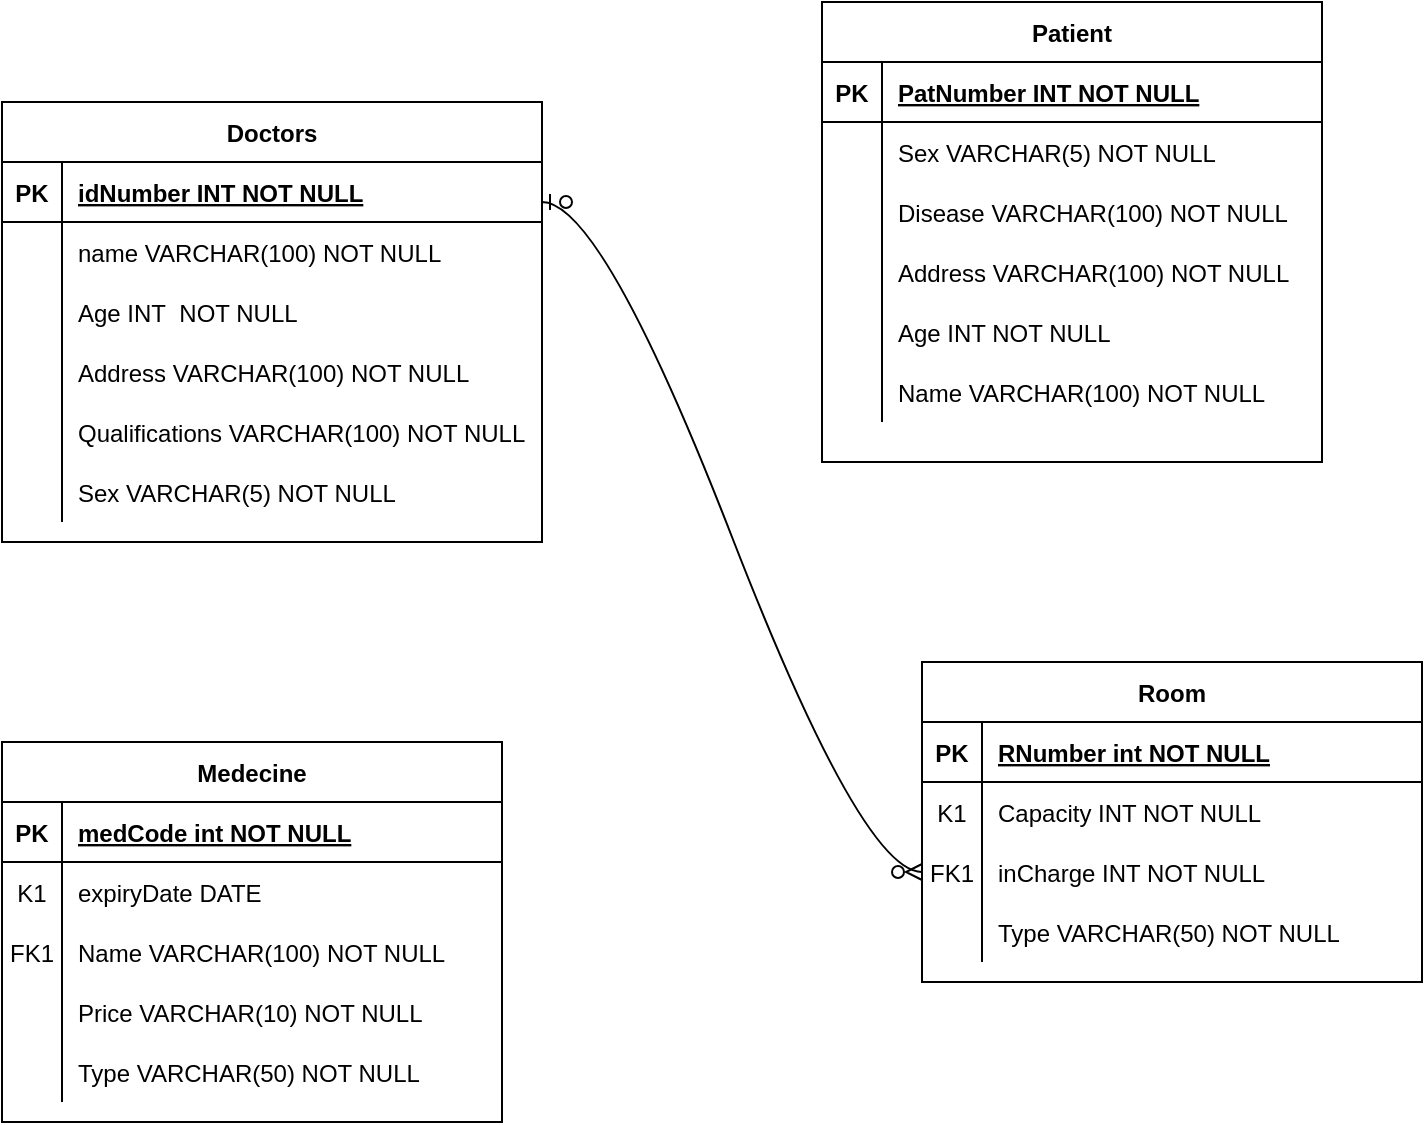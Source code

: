 <mxfile version="17.4.6" type="github">
  <diagram id="R2lEEEUBdFMjLlhIrx00" name="Page-1">
    <mxGraphModel dx="865" dy="488" grid="1" gridSize="10" guides="1" tooltips="1" connect="1" arrows="1" fold="1" page="1" pageScale="1" pageWidth="850" pageHeight="1100" math="0" shadow="0" extFonts="Permanent Marker^https://fonts.googleapis.com/css?family=Permanent+Marker">
      <root>
        <mxCell id="0" />
        <mxCell id="1" parent="0" />
        <mxCell id="ur4iIDLG72c8t3z0xeiw-1" value="Patient" style="shape=table;startSize=30;container=1;collapsible=1;childLayout=tableLayout;fixedRows=1;rowLines=0;fontStyle=1;align=center;resizeLast=1;" parent="1" vertex="1">
          <mxGeometry x="510" y="30" width="250" height="230" as="geometry" />
        </mxCell>
        <mxCell id="ur4iIDLG72c8t3z0xeiw-2" value="" style="shape=partialRectangle;collapsible=0;dropTarget=0;pointerEvents=0;fillColor=none;points=[[0,0.5],[1,0.5]];portConstraint=eastwest;top=0;left=0;right=0;bottom=1;" parent="ur4iIDLG72c8t3z0xeiw-1" vertex="1">
          <mxGeometry y="30" width="250" height="30" as="geometry" />
        </mxCell>
        <mxCell id="ur4iIDLG72c8t3z0xeiw-3" value="PK" style="shape=partialRectangle;overflow=hidden;connectable=0;fillColor=none;top=0;left=0;bottom=0;right=0;fontStyle=1;" parent="ur4iIDLG72c8t3z0xeiw-2" vertex="1">
          <mxGeometry width="30" height="30" as="geometry">
            <mxRectangle width="30" height="30" as="alternateBounds" />
          </mxGeometry>
        </mxCell>
        <mxCell id="ur4iIDLG72c8t3z0xeiw-4" value="PatNumber INT NOT NULL " style="shape=partialRectangle;overflow=hidden;connectable=0;fillColor=none;top=0;left=0;bottom=0;right=0;align=left;spacingLeft=6;fontStyle=5;" parent="ur4iIDLG72c8t3z0xeiw-2" vertex="1">
          <mxGeometry x="30" width="220" height="30" as="geometry">
            <mxRectangle width="220" height="30" as="alternateBounds" />
          </mxGeometry>
        </mxCell>
        <mxCell id="ur4iIDLG72c8t3z0xeiw-5" value="" style="shape=partialRectangle;collapsible=0;dropTarget=0;pointerEvents=0;fillColor=none;points=[[0,0.5],[1,0.5]];portConstraint=eastwest;top=0;left=0;right=0;bottom=0;" parent="ur4iIDLG72c8t3z0xeiw-1" vertex="1">
          <mxGeometry y="60" width="250" height="30" as="geometry" />
        </mxCell>
        <mxCell id="ur4iIDLG72c8t3z0xeiw-6" value="" style="shape=partialRectangle;overflow=hidden;connectable=0;fillColor=none;top=0;left=0;bottom=0;right=0;" parent="ur4iIDLG72c8t3z0xeiw-5" vertex="1">
          <mxGeometry width="30" height="30" as="geometry">
            <mxRectangle width="30" height="30" as="alternateBounds" />
          </mxGeometry>
        </mxCell>
        <mxCell id="ur4iIDLG72c8t3z0xeiw-7" value="Sex VARCHAR(5) NOT NULL" style="shape=partialRectangle;overflow=hidden;connectable=0;fillColor=none;top=0;left=0;bottom=0;right=0;align=left;spacingLeft=6;" parent="ur4iIDLG72c8t3z0xeiw-5" vertex="1">
          <mxGeometry x="30" width="220" height="30" as="geometry">
            <mxRectangle width="220" height="30" as="alternateBounds" />
          </mxGeometry>
        </mxCell>
        <mxCell id="ur4iIDLG72c8t3z0xeiw-8" value="" style="shape=partialRectangle;collapsible=0;dropTarget=0;pointerEvents=0;fillColor=none;points=[[0,0.5],[1,0.5]];portConstraint=eastwest;top=0;left=0;right=0;bottom=0;" parent="ur4iIDLG72c8t3z0xeiw-1" vertex="1">
          <mxGeometry y="90" width="250" height="30" as="geometry" />
        </mxCell>
        <mxCell id="ur4iIDLG72c8t3z0xeiw-9" value="" style="shape=partialRectangle;overflow=hidden;connectable=0;fillColor=none;top=0;left=0;bottom=0;right=0;" parent="ur4iIDLG72c8t3z0xeiw-8" vertex="1">
          <mxGeometry width="30" height="30" as="geometry">
            <mxRectangle width="30" height="30" as="alternateBounds" />
          </mxGeometry>
        </mxCell>
        <mxCell id="ur4iIDLG72c8t3z0xeiw-10" value="Disease VARCHAR(100) NOT NULL" style="shape=partialRectangle;overflow=hidden;connectable=0;fillColor=none;top=0;left=0;bottom=0;right=0;align=left;spacingLeft=6;" parent="ur4iIDLG72c8t3z0xeiw-8" vertex="1">
          <mxGeometry x="30" width="220" height="30" as="geometry">
            <mxRectangle width="220" height="30" as="alternateBounds" />
          </mxGeometry>
        </mxCell>
        <mxCell id="ur4iIDLG72c8t3z0xeiw-11" value="" style="shape=partialRectangle;collapsible=0;dropTarget=0;pointerEvents=0;fillColor=none;points=[[0,0.5],[1,0.5]];portConstraint=eastwest;top=0;left=0;right=0;bottom=0;" parent="ur4iIDLG72c8t3z0xeiw-1" vertex="1">
          <mxGeometry y="120" width="250" height="30" as="geometry" />
        </mxCell>
        <mxCell id="ur4iIDLG72c8t3z0xeiw-12" value="" style="shape=partialRectangle;overflow=hidden;connectable=0;fillColor=none;top=0;left=0;bottom=0;right=0;" parent="ur4iIDLG72c8t3z0xeiw-11" vertex="1">
          <mxGeometry width="30" height="30" as="geometry">
            <mxRectangle width="30" height="30" as="alternateBounds" />
          </mxGeometry>
        </mxCell>
        <mxCell id="ur4iIDLG72c8t3z0xeiw-13" value="Address VARCHAR(100) NOT NULL" style="shape=partialRectangle;overflow=hidden;connectable=0;fillColor=none;top=0;left=0;bottom=0;right=0;align=left;spacingLeft=6;" parent="ur4iIDLG72c8t3z0xeiw-11" vertex="1">
          <mxGeometry x="30" width="220" height="30" as="geometry">
            <mxRectangle width="220" height="30" as="alternateBounds" />
          </mxGeometry>
        </mxCell>
        <mxCell id="ur4iIDLG72c8t3z0xeiw-14" value="" style="shape=partialRectangle;collapsible=0;dropTarget=0;pointerEvents=0;fillColor=none;points=[[0,0.5],[1,0.5]];portConstraint=eastwest;top=0;left=0;right=0;bottom=0;" parent="ur4iIDLG72c8t3z0xeiw-1" vertex="1">
          <mxGeometry y="150" width="250" height="30" as="geometry" />
        </mxCell>
        <mxCell id="ur4iIDLG72c8t3z0xeiw-15" value="" style="shape=partialRectangle;overflow=hidden;connectable=0;fillColor=none;top=0;left=0;bottom=0;right=0;" parent="ur4iIDLG72c8t3z0xeiw-14" vertex="1">
          <mxGeometry width="30" height="30" as="geometry">
            <mxRectangle width="30" height="30" as="alternateBounds" />
          </mxGeometry>
        </mxCell>
        <mxCell id="ur4iIDLG72c8t3z0xeiw-16" value="Age INT NOT NULL" style="shape=partialRectangle;overflow=hidden;connectable=0;fillColor=none;top=0;left=0;bottom=0;right=0;align=left;spacingLeft=6;" parent="ur4iIDLG72c8t3z0xeiw-14" vertex="1">
          <mxGeometry x="30" width="220" height="30" as="geometry">
            <mxRectangle width="220" height="30" as="alternateBounds" />
          </mxGeometry>
        </mxCell>
        <mxCell id="ur4iIDLG72c8t3z0xeiw-17" value="" style="shape=partialRectangle;collapsible=0;dropTarget=0;pointerEvents=0;fillColor=none;points=[[0,0.5],[1,0.5]];portConstraint=eastwest;top=0;left=0;right=0;bottom=0;" parent="ur4iIDLG72c8t3z0xeiw-1" vertex="1">
          <mxGeometry y="180" width="250" height="30" as="geometry" />
        </mxCell>
        <mxCell id="ur4iIDLG72c8t3z0xeiw-18" value="" style="shape=partialRectangle;overflow=hidden;connectable=0;fillColor=none;top=0;left=0;bottom=0;right=0;" parent="ur4iIDLG72c8t3z0xeiw-17" vertex="1">
          <mxGeometry width="30" height="30" as="geometry">
            <mxRectangle width="30" height="30" as="alternateBounds" />
          </mxGeometry>
        </mxCell>
        <mxCell id="ur4iIDLG72c8t3z0xeiw-19" value="Name VARCHAR(100) NOT NULL" style="shape=partialRectangle;overflow=hidden;connectable=0;fillColor=none;top=0;left=0;bottom=0;right=0;align=left;spacingLeft=6;" parent="ur4iIDLG72c8t3z0xeiw-17" vertex="1">
          <mxGeometry x="30" width="220" height="30" as="geometry">
            <mxRectangle width="220" height="30" as="alternateBounds" />
          </mxGeometry>
        </mxCell>
        <mxCell id="ur4iIDLG72c8t3z0xeiw-20" value="Room" style="shape=table;startSize=30;container=1;collapsible=1;childLayout=tableLayout;fixedRows=1;rowLines=0;fontStyle=1;align=center;resizeLast=1;" parent="1" vertex="1">
          <mxGeometry x="560" y="360" width="250" height="160" as="geometry" />
        </mxCell>
        <mxCell id="ur4iIDLG72c8t3z0xeiw-21" value="" style="shape=partialRectangle;collapsible=0;dropTarget=0;pointerEvents=0;fillColor=none;points=[[0,0.5],[1,0.5]];portConstraint=eastwest;top=0;left=0;right=0;bottom=1;" parent="ur4iIDLG72c8t3z0xeiw-20" vertex="1">
          <mxGeometry y="30" width="250" height="30" as="geometry" />
        </mxCell>
        <mxCell id="ur4iIDLG72c8t3z0xeiw-22" value="PK" style="shape=partialRectangle;overflow=hidden;connectable=0;fillColor=none;top=0;left=0;bottom=0;right=0;fontStyle=1;" parent="ur4iIDLG72c8t3z0xeiw-21" vertex="1">
          <mxGeometry width="30" height="30" as="geometry">
            <mxRectangle width="30" height="30" as="alternateBounds" />
          </mxGeometry>
        </mxCell>
        <mxCell id="ur4iIDLG72c8t3z0xeiw-23" value="RNumber int NOT NULL " style="shape=partialRectangle;overflow=hidden;connectable=0;fillColor=none;top=0;left=0;bottom=0;right=0;align=left;spacingLeft=6;fontStyle=5;" parent="ur4iIDLG72c8t3z0xeiw-21" vertex="1">
          <mxGeometry x="30" width="220" height="30" as="geometry">
            <mxRectangle width="220" height="30" as="alternateBounds" />
          </mxGeometry>
        </mxCell>
        <mxCell id="ur4iIDLG72c8t3z0xeiw-24" value="" style="shape=partialRectangle;collapsible=0;dropTarget=0;pointerEvents=0;fillColor=none;points=[[0,0.5],[1,0.5]];portConstraint=eastwest;top=0;left=0;right=0;bottom=0;" parent="ur4iIDLG72c8t3z0xeiw-20" vertex="1">
          <mxGeometry y="60" width="250" height="30" as="geometry" />
        </mxCell>
        <mxCell id="ur4iIDLG72c8t3z0xeiw-25" value="K1" style="shape=partialRectangle;overflow=hidden;connectable=0;fillColor=none;top=0;left=0;bottom=0;right=0;" parent="ur4iIDLG72c8t3z0xeiw-24" vertex="1">
          <mxGeometry width="30" height="30" as="geometry">
            <mxRectangle width="30" height="30" as="alternateBounds" />
          </mxGeometry>
        </mxCell>
        <mxCell id="ur4iIDLG72c8t3z0xeiw-26" value="Capacity INT NOT NULL" style="shape=partialRectangle;overflow=hidden;connectable=0;fillColor=none;top=0;left=0;bottom=0;right=0;align=left;spacingLeft=6;" parent="ur4iIDLG72c8t3z0xeiw-24" vertex="1">
          <mxGeometry x="30" width="220" height="30" as="geometry">
            <mxRectangle width="220" height="30" as="alternateBounds" />
          </mxGeometry>
        </mxCell>
        <mxCell id="ur4iIDLG72c8t3z0xeiw-27" value="" style="shape=partialRectangle;collapsible=0;dropTarget=0;pointerEvents=0;fillColor=none;points=[[0,0.5],[1,0.5]];portConstraint=eastwest;top=0;left=0;right=0;bottom=0;" parent="ur4iIDLG72c8t3z0xeiw-20" vertex="1">
          <mxGeometry y="90" width="250" height="30" as="geometry" />
        </mxCell>
        <mxCell id="ur4iIDLG72c8t3z0xeiw-28" value="FK1" style="shape=partialRectangle;overflow=hidden;connectable=0;fillColor=none;top=0;left=0;bottom=0;right=0;" parent="ur4iIDLG72c8t3z0xeiw-27" vertex="1">
          <mxGeometry width="30" height="30" as="geometry">
            <mxRectangle width="30" height="30" as="alternateBounds" />
          </mxGeometry>
        </mxCell>
        <mxCell id="ur4iIDLG72c8t3z0xeiw-29" value="inCharge INT NOT NULL" style="shape=partialRectangle;overflow=hidden;connectable=0;fillColor=none;top=0;left=0;bottom=0;right=0;align=left;spacingLeft=6;" parent="ur4iIDLG72c8t3z0xeiw-27" vertex="1">
          <mxGeometry x="30" width="220" height="30" as="geometry">
            <mxRectangle width="220" height="30" as="alternateBounds" />
          </mxGeometry>
        </mxCell>
        <mxCell id="ur4iIDLG72c8t3z0xeiw-30" value="" style="shape=partialRectangle;collapsible=0;dropTarget=0;pointerEvents=0;fillColor=none;points=[[0,0.5],[1,0.5]];portConstraint=eastwest;top=0;left=0;right=0;bottom=0;" parent="ur4iIDLG72c8t3z0xeiw-20" vertex="1">
          <mxGeometry y="120" width="250" height="30" as="geometry" />
        </mxCell>
        <mxCell id="ur4iIDLG72c8t3z0xeiw-31" value="" style="shape=partialRectangle;overflow=hidden;connectable=0;fillColor=none;top=0;left=0;bottom=0;right=0;" parent="ur4iIDLG72c8t3z0xeiw-30" vertex="1">
          <mxGeometry width="30" height="30" as="geometry">
            <mxRectangle width="30" height="30" as="alternateBounds" />
          </mxGeometry>
        </mxCell>
        <mxCell id="ur4iIDLG72c8t3z0xeiw-32" value="Type VARCHAR(50) NOT NULL" style="shape=partialRectangle;overflow=hidden;connectable=0;fillColor=none;top=0;left=0;bottom=0;right=0;align=left;spacingLeft=6;" parent="ur4iIDLG72c8t3z0xeiw-30" vertex="1">
          <mxGeometry x="30" width="220" height="30" as="geometry">
            <mxRectangle width="220" height="30" as="alternateBounds" />
          </mxGeometry>
        </mxCell>
        <mxCell id="ur4iIDLG72c8t3z0xeiw-33" value="Doctors" style="shape=table;startSize=30;container=1;collapsible=1;childLayout=tableLayout;fixedRows=1;rowLines=0;fontStyle=1;align=center;resizeLast=1;" parent="1" vertex="1">
          <mxGeometry x="100" y="80" width="270" height="220" as="geometry" />
        </mxCell>
        <mxCell id="ur4iIDLG72c8t3z0xeiw-34" value="" style="shape=partialRectangle;collapsible=0;dropTarget=0;pointerEvents=0;fillColor=none;points=[[0,0.5],[1,0.5]];portConstraint=eastwest;top=0;left=0;right=0;bottom=1;" parent="ur4iIDLG72c8t3z0xeiw-33" vertex="1">
          <mxGeometry y="30" width="270" height="30" as="geometry" />
        </mxCell>
        <mxCell id="ur4iIDLG72c8t3z0xeiw-35" value="PK" style="shape=partialRectangle;overflow=hidden;connectable=0;fillColor=none;top=0;left=0;bottom=0;right=0;fontStyle=1;" parent="ur4iIDLG72c8t3z0xeiw-34" vertex="1">
          <mxGeometry width="30" height="30" as="geometry">
            <mxRectangle width="30" height="30" as="alternateBounds" />
          </mxGeometry>
        </mxCell>
        <mxCell id="ur4iIDLG72c8t3z0xeiw-36" value="idNumber INT NOT NULL " style="shape=partialRectangle;overflow=hidden;connectable=0;fillColor=none;top=0;left=0;bottom=0;right=0;align=left;spacingLeft=6;fontStyle=5;" parent="ur4iIDLG72c8t3z0xeiw-34" vertex="1">
          <mxGeometry x="30" width="240" height="30" as="geometry">
            <mxRectangle width="240" height="30" as="alternateBounds" />
          </mxGeometry>
        </mxCell>
        <mxCell id="ur4iIDLG72c8t3z0xeiw-37" value="" style="shape=partialRectangle;collapsible=0;dropTarget=0;pointerEvents=0;fillColor=none;points=[[0,0.5],[1,0.5]];portConstraint=eastwest;top=0;left=0;right=0;bottom=0;" parent="ur4iIDLG72c8t3z0xeiw-33" vertex="1">
          <mxGeometry y="60" width="270" height="30" as="geometry" />
        </mxCell>
        <mxCell id="ur4iIDLG72c8t3z0xeiw-38" value="" style="shape=partialRectangle;overflow=hidden;connectable=0;fillColor=none;top=0;left=0;bottom=0;right=0;" parent="ur4iIDLG72c8t3z0xeiw-37" vertex="1">
          <mxGeometry width="30" height="30" as="geometry">
            <mxRectangle width="30" height="30" as="alternateBounds" />
          </mxGeometry>
        </mxCell>
        <mxCell id="ur4iIDLG72c8t3z0xeiw-39" value="name VARCHAR(100) NOT NULL" style="shape=partialRectangle;overflow=hidden;connectable=0;fillColor=none;top=0;left=0;bottom=0;right=0;align=left;spacingLeft=6;" parent="ur4iIDLG72c8t3z0xeiw-37" vertex="1">
          <mxGeometry x="30" width="240" height="30" as="geometry">
            <mxRectangle width="240" height="30" as="alternateBounds" />
          </mxGeometry>
        </mxCell>
        <mxCell id="ur4iIDLG72c8t3z0xeiw-40" value="" style="shape=partialRectangle;collapsible=0;dropTarget=0;pointerEvents=0;fillColor=none;points=[[0,0.5],[1,0.5]];portConstraint=eastwest;top=0;left=0;right=0;bottom=0;" parent="ur4iIDLG72c8t3z0xeiw-33" vertex="1">
          <mxGeometry y="90" width="270" height="30" as="geometry" />
        </mxCell>
        <mxCell id="ur4iIDLG72c8t3z0xeiw-41" value="" style="shape=partialRectangle;overflow=hidden;connectable=0;fillColor=none;top=0;left=0;bottom=0;right=0;" parent="ur4iIDLG72c8t3z0xeiw-40" vertex="1">
          <mxGeometry width="30" height="30" as="geometry">
            <mxRectangle width="30" height="30" as="alternateBounds" />
          </mxGeometry>
        </mxCell>
        <mxCell id="ur4iIDLG72c8t3z0xeiw-42" value="Age INT  NOT NULL" style="shape=partialRectangle;overflow=hidden;connectable=0;fillColor=none;top=0;left=0;bottom=0;right=0;align=left;spacingLeft=6;" parent="ur4iIDLG72c8t3z0xeiw-40" vertex="1">
          <mxGeometry x="30" width="240" height="30" as="geometry">
            <mxRectangle width="240" height="30" as="alternateBounds" />
          </mxGeometry>
        </mxCell>
        <mxCell id="ur4iIDLG72c8t3z0xeiw-43" value="" style="shape=partialRectangle;collapsible=0;dropTarget=0;pointerEvents=0;fillColor=none;points=[[0,0.5],[1,0.5]];portConstraint=eastwest;top=0;left=0;right=0;bottom=0;" parent="ur4iIDLG72c8t3z0xeiw-33" vertex="1">
          <mxGeometry y="120" width="270" height="30" as="geometry" />
        </mxCell>
        <mxCell id="ur4iIDLG72c8t3z0xeiw-44" value="" style="shape=partialRectangle;overflow=hidden;connectable=0;fillColor=none;top=0;left=0;bottom=0;right=0;" parent="ur4iIDLG72c8t3z0xeiw-43" vertex="1">
          <mxGeometry width="30" height="30" as="geometry">
            <mxRectangle width="30" height="30" as="alternateBounds" />
          </mxGeometry>
        </mxCell>
        <mxCell id="ur4iIDLG72c8t3z0xeiw-45" value="Address VARCHAR(100) NOT NULL" style="shape=partialRectangle;overflow=hidden;connectable=0;fillColor=none;top=0;left=0;bottom=0;right=0;align=left;spacingLeft=6;" parent="ur4iIDLG72c8t3z0xeiw-43" vertex="1">
          <mxGeometry x="30" width="240" height="30" as="geometry">
            <mxRectangle width="240" height="30" as="alternateBounds" />
          </mxGeometry>
        </mxCell>
        <mxCell id="ur4iIDLG72c8t3z0xeiw-46" value="" style="shape=partialRectangle;collapsible=0;dropTarget=0;pointerEvents=0;fillColor=none;points=[[0,0.5],[1,0.5]];portConstraint=eastwest;top=0;left=0;right=0;bottom=0;" parent="ur4iIDLG72c8t3z0xeiw-33" vertex="1">
          <mxGeometry y="150" width="270" height="30" as="geometry" />
        </mxCell>
        <mxCell id="ur4iIDLG72c8t3z0xeiw-47" value="" style="shape=partialRectangle;overflow=hidden;connectable=0;fillColor=none;top=0;left=0;bottom=0;right=0;" parent="ur4iIDLG72c8t3z0xeiw-46" vertex="1">
          <mxGeometry width="30" height="30" as="geometry">
            <mxRectangle width="30" height="30" as="alternateBounds" />
          </mxGeometry>
        </mxCell>
        <mxCell id="ur4iIDLG72c8t3z0xeiw-48" value="Qualifications VARCHAR(100) NOT NULL" style="shape=partialRectangle;overflow=hidden;connectable=0;fillColor=none;top=0;left=0;bottom=0;right=0;align=left;spacingLeft=6;" parent="ur4iIDLG72c8t3z0xeiw-46" vertex="1">
          <mxGeometry x="30" width="240" height="30" as="geometry">
            <mxRectangle width="240" height="30" as="alternateBounds" />
          </mxGeometry>
        </mxCell>
        <mxCell id="ur4iIDLG72c8t3z0xeiw-49" value="" style="shape=partialRectangle;collapsible=0;dropTarget=0;pointerEvents=0;fillColor=none;points=[[0,0.5],[1,0.5]];portConstraint=eastwest;top=0;left=0;right=0;bottom=0;" parent="ur4iIDLG72c8t3z0xeiw-33" vertex="1">
          <mxGeometry y="180" width="270" height="30" as="geometry" />
        </mxCell>
        <mxCell id="ur4iIDLG72c8t3z0xeiw-50" value="" style="shape=partialRectangle;overflow=hidden;connectable=0;fillColor=none;top=0;left=0;bottom=0;right=0;" parent="ur4iIDLG72c8t3z0xeiw-49" vertex="1">
          <mxGeometry width="30" height="30" as="geometry">
            <mxRectangle width="30" height="30" as="alternateBounds" />
          </mxGeometry>
        </mxCell>
        <mxCell id="ur4iIDLG72c8t3z0xeiw-51" value="Sex VARCHAR(5) NOT NULL" style="shape=partialRectangle;overflow=hidden;connectable=0;fillColor=none;top=0;left=0;bottom=0;right=0;align=left;spacingLeft=6;" parent="ur4iIDLG72c8t3z0xeiw-49" vertex="1">
          <mxGeometry x="30" width="240" height="30" as="geometry">
            <mxRectangle width="240" height="30" as="alternateBounds" />
          </mxGeometry>
        </mxCell>
        <mxCell id="ur4iIDLG72c8t3z0xeiw-52" value="Medecine" style="shape=table;startSize=30;container=1;collapsible=1;childLayout=tableLayout;fixedRows=1;rowLines=0;fontStyle=1;align=center;resizeLast=1;" parent="1" vertex="1">
          <mxGeometry x="100" y="400" width="250" height="190" as="geometry" />
        </mxCell>
        <mxCell id="ur4iIDLG72c8t3z0xeiw-53" value="" style="shape=partialRectangle;collapsible=0;dropTarget=0;pointerEvents=0;fillColor=none;points=[[0,0.5],[1,0.5]];portConstraint=eastwest;top=0;left=0;right=0;bottom=1;" parent="ur4iIDLG72c8t3z0xeiw-52" vertex="1">
          <mxGeometry y="30" width="250" height="30" as="geometry" />
        </mxCell>
        <mxCell id="ur4iIDLG72c8t3z0xeiw-54" value="PK" style="shape=partialRectangle;overflow=hidden;connectable=0;fillColor=none;top=0;left=0;bottom=0;right=0;fontStyle=1;" parent="ur4iIDLG72c8t3z0xeiw-53" vertex="1">
          <mxGeometry width="30" height="30" as="geometry">
            <mxRectangle width="30" height="30" as="alternateBounds" />
          </mxGeometry>
        </mxCell>
        <mxCell id="ur4iIDLG72c8t3z0xeiw-55" value="medCode int NOT NULL " style="shape=partialRectangle;overflow=hidden;connectable=0;fillColor=none;top=0;left=0;bottom=0;right=0;align=left;spacingLeft=6;fontStyle=5;" parent="ur4iIDLG72c8t3z0xeiw-53" vertex="1">
          <mxGeometry x="30" width="220" height="30" as="geometry">
            <mxRectangle width="220" height="30" as="alternateBounds" />
          </mxGeometry>
        </mxCell>
        <mxCell id="ur4iIDLG72c8t3z0xeiw-56" value="" style="shape=partialRectangle;collapsible=0;dropTarget=0;pointerEvents=0;fillColor=none;points=[[0,0.5],[1,0.5]];portConstraint=eastwest;top=0;left=0;right=0;bottom=0;" parent="ur4iIDLG72c8t3z0xeiw-52" vertex="1">
          <mxGeometry y="60" width="250" height="30" as="geometry" />
        </mxCell>
        <mxCell id="ur4iIDLG72c8t3z0xeiw-57" value="K1" style="shape=partialRectangle;overflow=hidden;connectable=0;fillColor=none;top=0;left=0;bottom=0;right=0;" parent="ur4iIDLG72c8t3z0xeiw-56" vertex="1">
          <mxGeometry width="30" height="30" as="geometry">
            <mxRectangle width="30" height="30" as="alternateBounds" />
          </mxGeometry>
        </mxCell>
        <mxCell id="ur4iIDLG72c8t3z0xeiw-58" value="expiryDate DATE " style="shape=partialRectangle;overflow=hidden;connectable=0;fillColor=none;top=0;left=0;bottom=0;right=0;align=left;spacingLeft=6;" parent="ur4iIDLG72c8t3z0xeiw-56" vertex="1">
          <mxGeometry x="30" width="220" height="30" as="geometry">
            <mxRectangle width="220" height="30" as="alternateBounds" />
          </mxGeometry>
        </mxCell>
        <mxCell id="ur4iIDLG72c8t3z0xeiw-59" value="" style="shape=partialRectangle;collapsible=0;dropTarget=0;pointerEvents=0;fillColor=none;points=[[0,0.5],[1,0.5]];portConstraint=eastwest;top=0;left=0;right=0;bottom=0;" parent="ur4iIDLG72c8t3z0xeiw-52" vertex="1">
          <mxGeometry y="90" width="250" height="30" as="geometry" />
        </mxCell>
        <mxCell id="ur4iIDLG72c8t3z0xeiw-60" value="FK1" style="shape=partialRectangle;overflow=hidden;connectable=0;fillColor=none;top=0;left=0;bottom=0;right=0;" parent="ur4iIDLG72c8t3z0xeiw-59" vertex="1">
          <mxGeometry width="30" height="30" as="geometry">
            <mxRectangle width="30" height="30" as="alternateBounds" />
          </mxGeometry>
        </mxCell>
        <mxCell id="ur4iIDLG72c8t3z0xeiw-61" value="Name VARCHAR(100) NOT NULL" style="shape=partialRectangle;overflow=hidden;connectable=0;fillColor=none;top=0;left=0;bottom=0;right=0;align=left;spacingLeft=6;" parent="ur4iIDLG72c8t3z0xeiw-59" vertex="1">
          <mxGeometry x="30" width="220" height="30" as="geometry">
            <mxRectangle width="220" height="30" as="alternateBounds" />
          </mxGeometry>
        </mxCell>
        <mxCell id="ur4iIDLG72c8t3z0xeiw-62" value="" style="shape=partialRectangle;collapsible=0;dropTarget=0;pointerEvents=0;fillColor=none;points=[[0,0.5],[1,0.5]];portConstraint=eastwest;top=0;left=0;right=0;bottom=0;" parent="ur4iIDLG72c8t3z0xeiw-52" vertex="1">
          <mxGeometry y="120" width="250" height="30" as="geometry" />
        </mxCell>
        <mxCell id="ur4iIDLG72c8t3z0xeiw-63" value="" style="shape=partialRectangle;overflow=hidden;connectable=0;fillColor=none;top=0;left=0;bottom=0;right=0;" parent="ur4iIDLG72c8t3z0xeiw-62" vertex="1">
          <mxGeometry width="30" height="30" as="geometry">
            <mxRectangle width="30" height="30" as="alternateBounds" />
          </mxGeometry>
        </mxCell>
        <mxCell id="ur4iIDLG72c8t3z0xeiw-64" value="Price VARCHAR(10) NOT NULL" style="shape=partialRectangle;overflow=hidden;connectable=0;fillColor=none;top=0;left=0;bottom=0;right=0;align=left;spacingLeft=6;" parent="ur4iIDLG72c8t3z0xeiw-62" vertex="1">
          <mxGeometry x="30" width="220" height="30" as="geometry">
            <mxRectangle width="220" height="30" as="alternateBounds" />
          </mxGeometry>
        </mxCell>
        <mxCell id="ur4iIDLG72c8t3z0xeiw-65" value="" style="shape=partialRectangle;collapsible=0;dropTarget=0;pointerEvents=0;fillColor=none;points=[[0,0.5],[1,0.5]];portConstraint=eastwest;top=0;left=0;right=0;bottom=0;" parent="ur4iIDLG72c8t3z0xeiw-52" vertex="1">
          <mxGeometry y="150" width="250" height="30" as="geometry" />
        </mxCell>
        <mxCell id="ur4iIDLG72c8t3z0xeiw-66" value="" style="shape=partialRectangle;overflow=hidden;connectable=0;fillColor=none;top=0;left=0;bottom=0;right=0;" parent="ur4iIDLG72c8t3z0xeiw-65" vertex="1">
          <mxGeometry width="30" height="30" as="geometry">
            <mxRectangle width="30" height="30" as="alternateBounds" />
          </mxGeometry>
        </mxCell>
        <mxCell id="ur4iIDLG72c8t3z0xeiw-67" value="Type VARCHAR(50) NOT NULL" style="shape=partialRectangle;overflow=hidden;connectable=0;fillColor=none;top=0;left=0;bottom=0;right=0;align=left;spacingLeft=6;" parent="ur4iIDLG72c8t3z0xeiw-65" vertex="1">
          <mxGeometry x="30" width="220" height="30" as="geometry">
            <mxRectangle width="220" height="30" as="alternateBounds" />
          </mxGeometry>
        </mxCell>
        <mxCell id="Wf_F7fMhkibKGxI9kfdf-10" value="" style="edgeStyle=entityRelationEdgeStyle;fontSize=12;html=1;endArrow=ERzeroToMany;startArrow=ERzeroToOne;curved=1;entryX=0;entryY=0.5;entryDx=0;entryDy=0;" edge="1" parent="1" target="ur4iIDLG72c8t3z0xeiw-27">
          <mxGeometry width="100" height="100" relative="1" as="geometry">
            <mxPoint x="370" y="130" as="sourcePoint" />
            <mxPoint x="470" y="30" as="targetPoint" />
          </mxGeometry>
        </mxCell>
      </root>
    </mxGraphModel>
  </diagram>
</mxfile>
